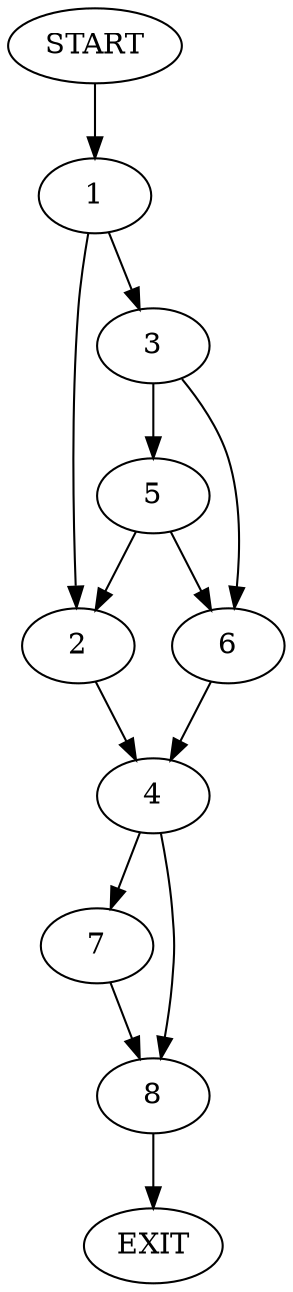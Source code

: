 digraph {
0 [label="START"]
9 [label="EXIT"]
0 -> 1
1 -> 2
1 -> 3
2 -> 4
3 -> 5
3 -> 6
6 -> 4
5 -> 2
5 -> 6
4 -> 7
4 -> 8
7 -> 8
8 -> 9
}
